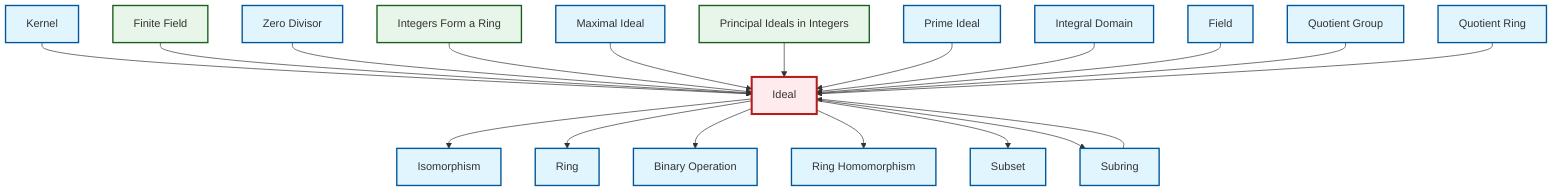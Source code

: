 graph TD
    classDef definition fill:#e1f5fe,stroke:#01579b,stroke-width:2px
    classDef theorem fill:#f3e5f5,stroke:#4a148c,stroke-width:2px
    classDef axiom fill:#fff3e0,stroke:#e65100,stroke-width:2px
    classDef example fill:#e8f5e9,stroke:#1b5e20,stroke-width:2px
    classDef current fill:#ffebee,stroke:#b71c1c,stroke-width:3px
    ex-integers-ring["Integers Form a Ring"]:::example
    def-ring-homomorphism["Ring Homomorphism"]:::definition
    def-kernel["Kernel"]:::definition
    ex-finite-field["Finite Field"]:::example
    def-subring["Subring"]:::definition
    def-quotient-ring["Quotient Ring"]:::definition
    def-prime-ideal["Prime Ideal"]:::definition
    def-quotient-group["Quotient Group"]:::definition
    def-zero-divisor["Zero Divisor"]:::definition
    def-ring["Ring"]:::definition
    def-subset["Subset"]:::definition
    def-field["Field"]:::definition
    ex-principal-ideal["Principal Ideals in Integers"]:::example
    def-binary-operation["Binary Operation"]:::definition
    def-maximal-ideal["Maximal Ideal"]:::definition
    def-integral-domain["Integral Domain"]:::definition
    def-isomorphism["Isomorphism"]:::definition
    def-ideal["Ideal"]:::definition
    def-kernel --> def-ideal
    ex-finite-field --> def-ideal
    def-ideal --> def-isomorphism
    def-ideal --> def-ring
    def-zero-divisor --> def-ideal
    ex-integers-ring --> def-ideal
    def-ideal --> def-binary-operation
    def-maximal-ideal --> def-ideal
    ex-principal-ideal --> def-ideal
    def-prime-ideal --> def-ideal
    def-subring --> def-ideal
    def-integral-domain --> def-ideal
    def-ideal --> def-ring-homomorphism
    def-field --> def-ideal
    def-ideal --> def-subset
    def-ideal --> def-subring
    def-quotient-group --> def-ideal
    def-quotient-ring --> def-ideal
    class def-ideal current